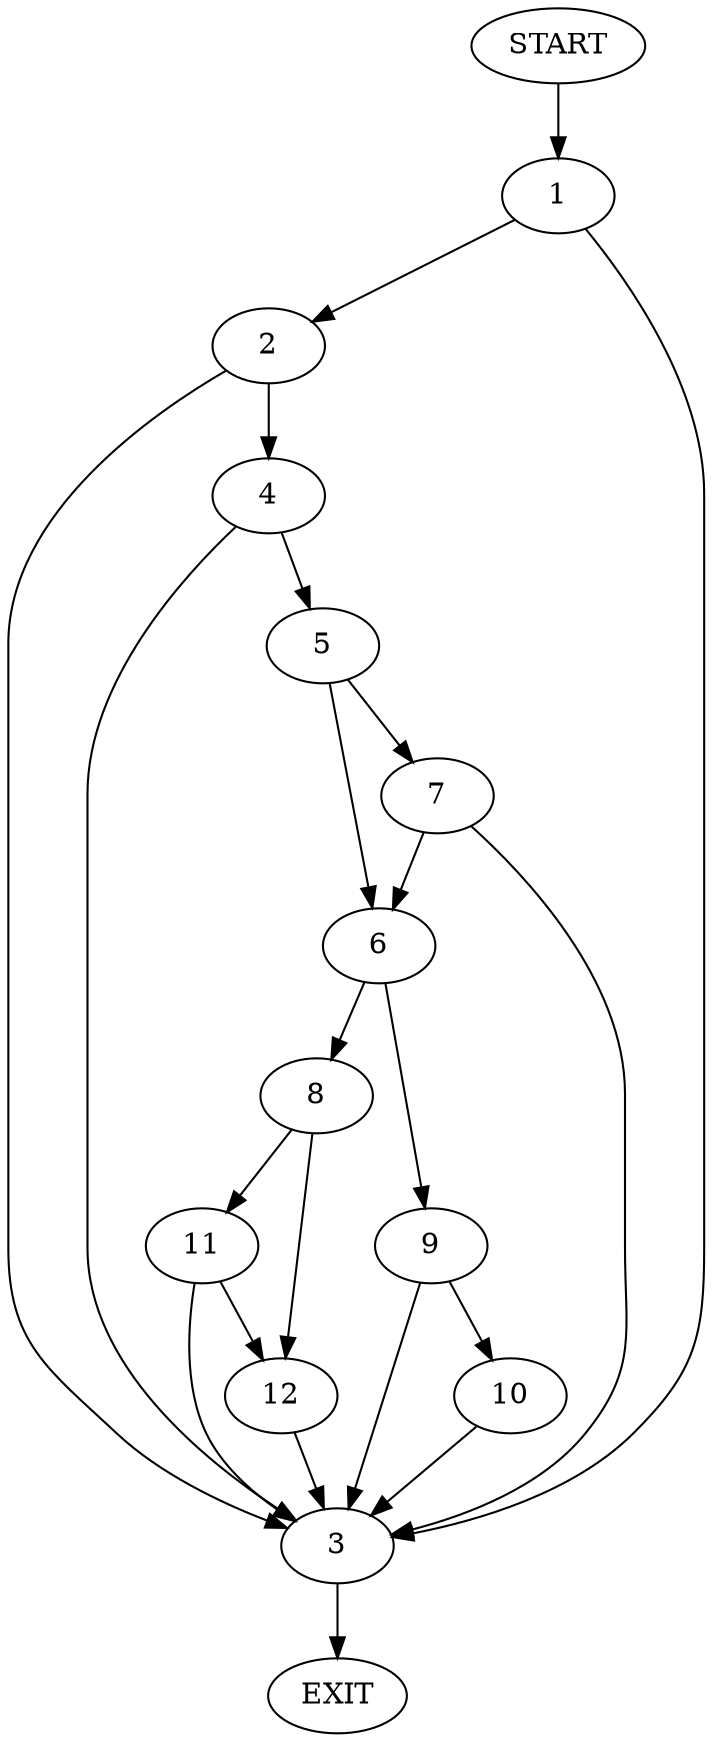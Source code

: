 digraph {
0 [label="START"];
1;
2;
3;
4;
5;
6;
7;
8;
9;
10;
11;
12;
13 [label="EXIT"];
0 -> 1;
1 -> 2;
1 -> 3;
2 -> 3;
2 -> 4;
3 -> 13;
4 -> 5;
4 -> 3;
5 -> 6;
5 -> 7;
6 -> 8;
6 -> 9;
7 -> 6;
7 -> 3;
9 -> 10;
9 -> 3;
8 -> 11;
8 -> 12;
12 -> 3;
11 -> 12;
11 -> 3;
10 -> 3;
}